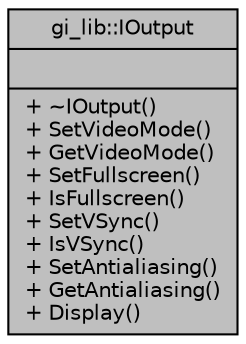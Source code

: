 digraph "gi_lib::IOutput"
{
  edge [fontname="Helvetica",fontsize="10",labelfontname="Helvetica",labelfontsize="10"];
  node [fontname="Helvetica",fontsize="10",shape=record];
  Node1 [label="{gi_lib::IOutput\n||+ ~IOutput()\l+ SetVideoMode()\l+ GetVideoMode()\l+ SetFullscreen()\l+ IsFullscreen()\l+ SetVSync()\l+ IsVSync()\l+ SetAntialiasing()\l+ GetAntialiasing()\l+ Display()\l}",height=0.2,width=0.4,color="black", fillcolor="grey75", style="filled", fontcolor="black"];
}
